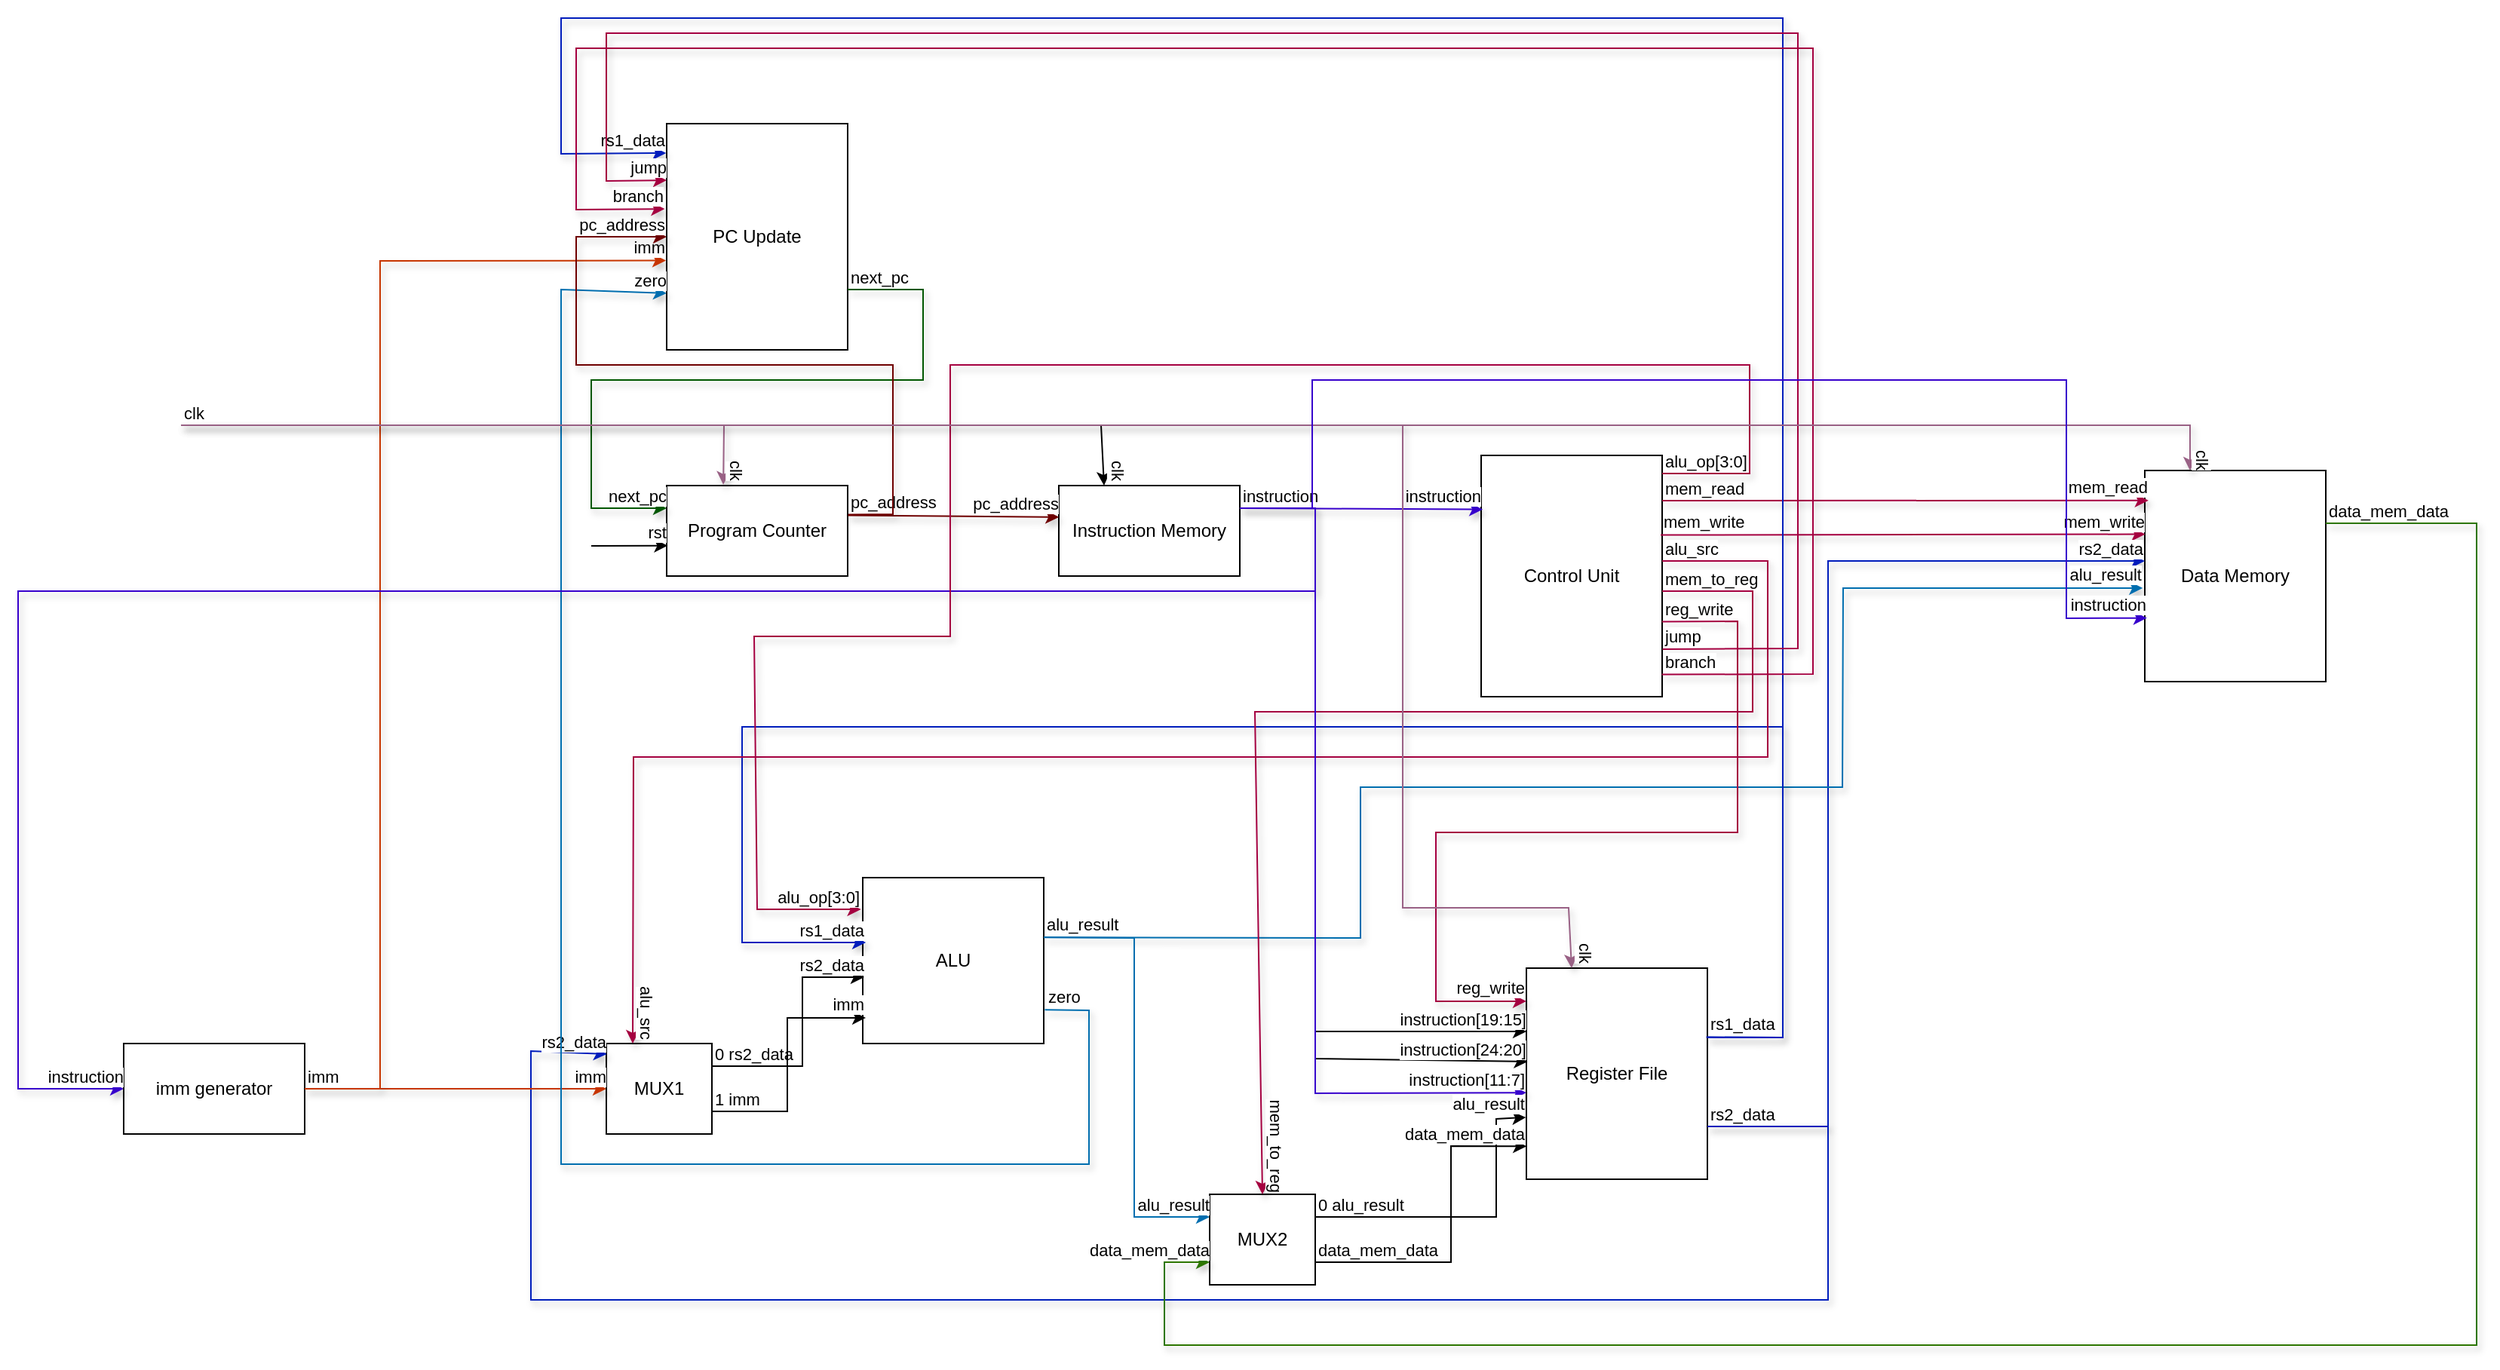 <mxfile>
    <diagram id="98knBsmOhlINy79SkmsB" name="第 1 页">
        <mxGraphModel dx="804" dy="577" grid="1" gridSize="10" guides="1" tooltips="1" connect="1" arrows="1" fold="1" page="1" pageScale="1" pageWidth="1654" pageHeight="1169" background="none" math="0" shadow="0">
            <root>
                <mxCell id="0"/>
                <mxCell id="1" parent="0"/>
                <mxCell id="2" value="Program Counter" style="rounded=0;whiteSpace=wrap;html=1;" parent="1" vertex="1">
                    <mxGeometry x="442" y="430" width="120" height="60" as="geometry"/>
                </mxCell>
                <mxCell id="3" value="Instruction Memory" style="rounded=0;whiteSpace=wrap;html=1;" parent="1" vertex="1">
                    <mxGeometry x="702" y="430" width="120" height="60" as="geometry"/>
                </mxCell>
                <mxCell id="4" value="Control Unit" style="rounded=0;whiteSpace=wrap;html=1;" parent="1" vertex="1">
                    <mxGeometry x="982" y="410" width="120" height="160" as="geometry"/>
                </mxCell>
                <mxCell id="5" value="PC Update" style="rounded=0;whiteSpace=wrap;html=1;" parent="1" vertex="1">
                    <mxGeometry x="442" y="190" width="120" height="150" as="geometry"/>
                </mxCell>
                <mxCell id="6" value="Data Memory" style="rounded=0;whiteSpace=wrap;html=1;" parent="1" vertex="1">
                    <mxGeometry x="1422" y="420" width="120" height="140" as="geometry"/>
                </mxCell>
                <mxCell id="7" value="Register File" style="rounded=0;whiteSpace=wrap;html=1;" parent="1" vertex="1">
                    <mxGeometry x="1012" y="750" width="120" height="140" as="geometry"/>
                </mxCell>
                <mxCell id="8" value="ALU" style="rounded=0;whiteSpace=wrap;html=1;" parent="1" vertex="1">
                    <mxGeometry x="572" y="690" width="120" height="110" as="geometry"/>
                </mxCell>
                <mxCell id="9" value="imm generator" style="rounded=0;whiteSpace=wrap;html=1;" parent="1" vertex="1">
                    <mxGeometry x="82" y="800" width="120" height="60" as="geometry"/>
                </mxCell>
                <mxCell id="10" value="MUX1" style="rounded=0;whiteSpace=wrap;html=1;" parent="1" vertex="1">
                    <mxGeometry x="402" y="800" width="70" height="60" as="geometry"/>
                </mxCell>
                <mxCell id="11" value="MUX2" style="rounded=0;whiteSpace=wrap;html=1;" parent="1" vertex="1">
                    <mxGeometry x="802" y="900" width="70" height="60" as="geometry"/>
                </mxCell>
                <mxCell id="13" value="" style="endArrow=classic;html=1;entryX=0;entryY=0.25;entryDx=0;entryDy=0;rounded=0;fillColor=#008a00;strokeColor=#005700;shadow=1;" parent="1" target="2" edge="1">
                    <mxGeometry relative="1" as="geometry">
                        <mxPoint x="562" y="300" as="sourcePoint"/>
                        <mxPoint x="722" y="300" as="targetPoint"/>
                        <Array as="points">
                            <mxPoint x="612" y="300"/>
                            <mxPoint x="612" y="360"/>
                            <mxPoint x="392" y="360"/>
                            <mxPoint x="392" y="445"/>
                        </Array>
                    </mxGeometry>
                </mxCell>
                <mxCell id="15" value="next_pc" style="edgeLabel;resizable=0;html=1;;align=left;verticalAlign=bottom;rounded=0;" parent="13" connectable="0" vertex="1">
                    <mxGeometry x="-1" relative="1" as="geometry"/>
                </mxCell>
                <mxCell id="16" value="next_pc" style="edgeLabel;resizable=0;html=1;;align=right;verticalAlign=bottom;rounded=0;" parent="13" connectable="0" vertex="1">
                    <mxGeometry x="1" relative="1" as="geometry"/>
                </mxCell>
                <mxCell id="20" value="" style="endArrow=classic;html=1;rounded=0;strokeColor=default;align=center;verticalAlign=middle;fontFamily=Helvetica;fontSize=11;fontColor=default;labelBackgroundColor=default;entryX=0.006;entryY=0.664;entryDx=0;entryDy=0;entryPerimeter=0;" parent="1" target="2" edge="1">
                    <mxGeometry relative="1" as="geometry">
                        <mxPoint x="392" y="470" as="sourcePoint"/>
                        <mxPoint x="432" y="470" as="targetPoint"/>
                    </mxGeometry>
                </mxCell>
                <mxCell id="23" value="rst" style="edgeLabel;resizable=0;html=1;;align=right;verticalAlign=bottom;fontFamily=Helvetica;fontSize=11;fontColor=default;labelBackgroundColor=default;rounded=0;" parent="20" connectable="0" vertex="1">
                    <mxGeometry x="1" relative="1" as="geometry"/>
                </mxCell>
                <mxCell id="25" value="" style="endArrow=classic;html=1;rounded=0;strokeColor=#6F0000;align=center;verticalAlign=middle;fontFamily=Helvetica;fontSize=11;fontColor=default;labelBackgroundColor=default;exitX=1.001;exitY=0.33;exitDx=0;exitDy=0;exitPerimeter=0;entryX=0.001;entryY=0.348;entryDx=0;entryDy=0;entryPerimeter=0;fillColor=#a20025;shadow=1;" parent="1" source="2" target="3" edge="1">
                    <mxGeometry relative="1" as="geometry">
                        <mxPoint x="562" y="450" as="sourcePoint"/>
                        <mxPoint x="642" y="450" as="targetPoint"/>
                    </mxGeometry>
                </mxCell>
                <mxCell id="27" value="pc_address" style="edgeLabel;resizable=0;html=1;;align=left;verticalAlign=bottom;rounded=0;fontFamily=Helvetica;fontSize=11;fontColor=default;labelBackgroundColor=default;" parent="25" connectable="0" vertex="1">
                    <mxGeometry x="-1" relative="1" as="geometry"/>
                </mxCell>
                <mxCell id="28" value="pc_address" style="edgeLabel;resizable=0;html=1;;align=right;verticalAlign=bottom;rounded=0;fontFamily=Helvetica;fontSize=11;fontColor=default;labelBackgroundColor=default;" parent="25" connectable="0" vertex="1">
                    <mxGeometry x="1" relative="1" as="geometry"/>
                </mxCell>
                <mxCell id="29" value="" style="endArrow=classic;html=1;rounded=0;strokeColor=#3700CC;align=center;verticalAlign=middle;fontFamily=Helvetica;fontSize=11;fontColor=default;labelBackgroundColor=default;entryX=0.009;entryY=0.224;entryDx=0;entryDy=0;entryPerimeter=0;exitX=1;exitY=0.25;exitDx=0;exitDy=0;fillColor=#6a00ff;shadow=1;" parent="1" source="3" target="4" edge="1">
                    <mxGeometry relative="1" as="geometry">
                        <mxPoint x="821" y="440" as="sourcePoint"/>
                        <mxPoint x="962" y="350" as="targetPoint"/>
                    </mxGeometry>
                </mxCell>
                <mxCell id="31" value="instruction" style="edgeLabel;resizable=0;html=1;;align=left;verticalAlign=bottom;rounded=0;fontFamily=Helvetica;fontSize=11;fontColor=default;labelBackgroundColor=default;" parent="29" connectable="0" vertex="1">
                    <mxGeometry x="-1" relative="1" as="geometry"/>
                </mxCell>
                <mxCell id="32" value="instruction" style="edgeLabel;resizable=0;html=1;;align=right;verticalAlign=bottom;rounded=0;fontFamily=Helvetica;fontSize=11;fontColor=default;labelBackgroundColor=default;" parent="29" connectable="0" vertex="1">
                    <mxGeometry x="1" relative="1" as="geometry"/>
                </mxCell>
                <mxCell id="33" value="" style="endArrow=classic;html=1;rounded=0;strokeColor=#A50040;align=center;verticalAlign=middle;fontFamily=Helvetica;fontSize=11;fontColor=default;labelBackgroundColor=default;entryX=0.02;entryY=0.142;entryDx=0;entryDy=0;entryPerimeter=0;fillColor=#d80073;shadow=1;" parent="1" target="6" edge="1">
                    <mxGeometry relative="1" as="geometry">
                        <mxPoint x="1102" y="440" as="sourcePoint"/>
                        <mxPoint x="1262" y="440" as="targetPoint"/>
                    </mxGeometry>
                </mxCell>
                <mxCell id="35" value="mem_read" style="edgeLabel;resizable=0;html=1;;align=left;verticalAlign=bottom;rounded=0;fontFamily=Helvetica;fontSize=11;fontColor=default;labelBackgroundColor=default;" parent="33" connectable="0" vertex="1">
                    <mxGeometry x="-1" relative="1" as="geometry"/>
                </mxCell>
                <mxCell id="36" value="mem_read" style="edgeLabel;resizable=0;html=1;;align=right;verticalAlign=bottom;rounded=0;fontFamily=Helvetica;fontSize=11;fontColor=default;labelBackgroundColor=default;" parent="33" connectable="0" vertex="1">
                    <mxGeometry x="1" relative="1" as="geometry"/>
                </mxCell>
                <mxCell id="37" value="" style="endArrow=classic;html=1;rounded=0;strokeColor=#A50040;align=center;verticalAlign=middle;fontFamily=Helvetica;fontSize=11;fontColor=default;labelBackgroundColor=default;entryX=0.002;entryY=0.302;entryDx=0;entryDy=0;exitX=0.992;exitY=0.33;exitDx=0;exitDy=0;exitPerimeter=0;entryPerimeter=0;shadow=1;fillColor=#d80073;" parent="1" source="4" target="6" edge="1">
                    <mxGeometry relative="1" as="geometry">
                        <mxPoint x="1102" y="470" as="sourcePoint"/>
                        <mxPoint x="1262" y="470" as="targetPoint"/>
                    </mxGeometry>
                </mxCell>
                <mxCell id="39" value="mem_write" style="edgeLabel;resizable=0;html=1;;align=left;verticalAlign=bottom;rounded=0;fontFamily=Helvetica;fontSize=11;fontColor=default;labelBackgroundColor=default;" parent="37" connectable="0" vertex="1">
                    <mxGeometry x="-1" relative="1" as="geometry"/>
                </mxCell>
                <mxCell id="40" value="mem_write" style="edgeLabel;resizable=0;html=1;;align=right;verticalAlign=bottom;rounded=0;fontFamily=Helvetica;fontSize=11;fontColor=default;labelBackgroundColor=default;" parent="37" connectable="0" vertex="1">
                    <mxGeometry x="1" relative="1" as="geometry"/>
                </mxCell>
                <mxCell id="42" value="" style="endArrow=classic;html=1;rounded=0;strokeColor=#001DBC;align=center;verticalAlign=middle;fontFamily=Helvetica;fontSize=11;fontColor=default;labelBackgroundColor=default;exitX=1;exitY=0.75;exitDx=0;exitDy=0;entryX=0;entryY=0.429;entryDx=0;entryDy=0;entryPerimeter=0;shadow=1;fillColor=#0050ef;" parent="1" source="7" target="6" edge="1">
                    <mxGeometry relative="1" as="geometry">
                        <mxPoint x="1152" y="580" as="sourcePoint"/>
                        <mxPoint x="1272" y="480" as="targetPoint"/>
                        <Array as="points">
                            <mxPoint x="1212" y="855"/>
                            <mxPoint x="1212" y="480"/>
                        </Array>
                    </mxGeometry>
                </mxCell>
                <mxCell id="44" value="rs2_data" style="edgeLabel;resizable=0;html=1;;align=left;verticalAlign=bottom;rounded=0;fontFamily=Helvetica;fontSize=11;fontColor=default;labelBackgroundColor=default;" parent="42" connectable="0" vertex="1">
                    <mxGeometry x="-1" relative="1" as="geometry"/>
                </mxCell>
                <mxCell id="45" value="rs2_data" style="edgeLabel;resizable=0;html=1;;align=right;verticalAlign=bottom;rounded=0;fontFamily=Helvetica;fontSize=11;fontColor=default;labelBackgroundColor=default;" parent="42" connectable="0" vertex="1">
                    <mxGeometry x="1" relative="1" as="geometry"/>
                </mxCell>
                <mxCell id="46" value="" style="endArrow=classic;html=1;rounded=0;strokeColor=#006EAF;align=center;verticalAlign=middle;fontFamily=Helvetica;fontSize=11;fontColor=default;labelBackgroundColor=default;exitX=1;exitY=0.36;exitDx=0;exitDy=0;entryX=-0.011;entryY=0.557;entryDx=0;entryDy=0;entryPerimeter=0;exitPerimeter=0;fillColor=#1ba1e2;shadow=1;" parent="1" source="8" target="6" edge="1">
                    <mxGeometry relative="1" as="geometry">
                        <mxPoint x="791.52" y="632.5" as="sourcePoint"/>
                        <mxPoint x="1272.0" y="507.5" as="targetPoint"/>
                        <Array as="points">
                            <mxPoint x="902" y="730"/>
                            <mxPoint x="902" y="630"/>
                            <mxPoint x="1221.52" y="630"/>
                            <mxPoint x="1222" y="498"/>
                        </Array>
                    </mxGeometry>
                </mxCell>
                <mxCell id="48" value="alu_result" style="edgeLabel;resizable=0;html=1;;align=left;verticalAlign=bottom;rounded=0;fontFamily=Helvetica;fontSize=11;fontColor=default;labelBackgroundColor=default;" parent="46" connectable="0" vertex="1">
                    <mxGeometry x="-1" relative="1" as="geometry"/>
                </mxCell>
                <mxCell id="49" value="alu_result" style="edgeLabel;resizable=0;html=1;;align=right;verticalAlign=bottom;rounded=0;fontFamily=Helvetica;fontSize=11;fontColor=default;labelBackgroundColor=default;" parent="46" connectable="0" vertex="1">
                    <mxGeometry x="1" relative="1" as="geometry"/>
                </mxCell>
                <mxCell id="50" value="" style="endArrow=classic;html=1;rounded=0;strokeColor=#001DBC;align=center;verticalAlign=middle;fontFamily=Helvetica;fontSize=11;fontColor=default;labelBackgroundColor=default;exitX=1;exitY=0.328;exitDx=0;exitDy=0;entryX=0.017;entryY=0.391;entryDx=0;entryDy=0;exitPerimeter=0;entryPerimeter=0;fillColor=#0050ef;shadow=1;" parent="1" source="7" target="8" edge="1">
                    <mxGeometry relative="1" as="geometry">
                        <mxPoint x="1122" y="695" as="sourcePoint"/>
                        <mxPoint x="672" y="642.5" as="targetPoint"/>
                        <Array as="points">
                            <mxPoint x="1182" y="796"/>
                            <mxPoint x="1182" y="695"/>
                            <mxPoint x="1182" y="590"/>
                            <mxPoint x="492" y="590"/>
                            <mxPoint x="492" y="733"/>
                        </Array>
                    </mxGeometry>
                </mxCell>
                <mxCell id="52" value="rs1_data" style="edgeLabel;resizable=0;html=1;;align=left;verticalAlign=bottom;rounded=0;fontFamily=Helvetica;fontSize=11;fontColor=default;labelBackgroundColor=default;" parent="50" connectable="0" vertex="1">
                    <mxGeometry x="-1" relative="1" as="geometry"/>
                </mxCell>
                <mxCell id="53" value="rs1_data" style="edgeLabel;resizable=0;html=1;;align=right;verticalAlign=bottom;rounded=0;fontFamily=Helvetica;fontSize=11;fontColor=default;labelBackgroundColor=default;" parent="50" connectable="0" vertex="1">
                    <mxGeometry x="1" relative="1" as="geometry"/>
                </mxCell>
                <mxCell id="55" value="" style="endArrow=classic;html=1;rounded=0;strokeColor=#001DBC;align=center;verticalAlign=middle;fontFamily=Helvetica;fontSize=11;fontColor=default;labelBackgroundColor=default;entryX=0.006;entryY=0.117;entryDx=0;entryDy=0;exitX=1;exitY=0.75;exitDx=0;exitDy=0;entryPerimeter=0;shadow=1;fillColor=#0050ef;" parent="1" source="7" target="10" edge="1">
                    <mxGeometry relative="1" as="geometry">
                        <mxPoint x="412" y="805" as="sourcePoint"/>
                        <mxPoint x="842" y="860" as="targetPoint"/>
                        <Array as="points">
                            <mxPoint x="1212" y="855"/>
                            <mxPoint x="1212" y="970"/>
                            <mxPoint x="352" y="970"/>
                            <mxPoint x="352" y="805"/>
                        </Array>
                    </mxGeometry>
                </mxCell>
                <mxCell id="58" value="rs2_data" style="edgeLabel;resizable=0;html=1;;align=right;verticalAlign=bottom;rounded=0;fontFamily=Helvetica;fontSize=11;fontColor=default;labelBackgroundColor=default;" parent="55" connectable="0" vertex="1">
                    <mxGeometry x="1" relative="1" as="geometry"/>
                </mxCell>
                <mxCell id="63" value="" style="endArrow=classic;html=1;rounded=0;strokeColor=#A50040;align=center;verticalAlign=middle;fontFamily=Helvetica;fontSize=11;fontColor=default;labelBackgroundColor=default;entryX=0.25;entryY=0;entryDx=0;entryDy=0;shadow=1;fillColor=#d80073;" parent="1" target="10" edge="1">
                    <mxGeometry relative="1" as="geometry">
                        <mxPoint x="1102" y="480" as="sourcePoint"/>
                        <mxPoint x="1042" y="790" as="targetPoint"/>
                        <Array as="points">
                            <mxPoint x="1172" y="480"/>
                            <mxPoint x="1172" y="610"/>
                            <mxPoint x="520" y="610"/>
                            <mxPoint x="420" y="610"/>
                        </Array>
                    </mxGeometry>
                </mxCell>
                <mxCell id="65" value="alu_src" style="edgeLabel;resizable=0;html=1;;align=left;verticalAlign=bottom;rounded=0;fontFamily=Helvetica;fontSize=11;fontColor=default;labelBackgroundColor=default;" parent="63" connectable="0" vertex="1">
                    <mxGeometry x="-1" relative="1" as="geometry"/>
                </mxCell>
                <mxCell id="66" value="alu_src" style="edgeLabel;resizable=0;html=1;;align=right;verticalAlign=bottom;rounded=0;fontFamily=Helvetica;fontSize=11;fontColor=default;labelBackgroundColor=default;rotation=90;" parent="63" connectable="0" vertex="1">
                    <mxGeometry x="1" relative="1" as="geometry">
                        <mxPoint y="-2" as="offset"/>
                    </mxGeometry>
                </mxCell>
                <mxCell id="67" value="" style="endArrow=classic;html=1;rounded=0;strokeColor=#C73500;align=center;verticalAlign=middle;fontFamily=Helvetica;fontSize=11;fontColor=default;labelBackgroundColor=default;exitX=1;exitY=0.5;exitDx=0;exitDy=0;entryX=0;entryY=0.5;entryDx=0;entryDy=0;fillColor=#fa6800;shadow=1;" parent="1" source="9" target="10" edge="1">
                    <mxGeometry relative="1" as="geometry">
                        <mxPoint x="332" y="910" as="sourcePoint"/>
                        <mxPoint x="502" y="830" as="targetPoint"/>
                    </mxGeometry>
                </mxCell>
                <mxCell id="69" value="imm" style="edgeLabel;resizable=0;html=1;;align=left;verticalAlign=bottom;rounded=0;fontFamily=Helvetica;fontSize=11;fontColor=default;labelBackgroundColor=default;" parent="67" connectable="0" vertex="1">
                    <mxGeometry x="-1" relative="1" as="geometry"/>
                </mxCell>
                <mxCell id="70" value="imm" style="edgeLabel;resizable=0;html=1;;align=right;verticalAlign=bottom;rounded=0;fontFamily=Helvetica;fontSize=11;fontColor=default;labelBackgroundColor=default;" parent="67" connectable="0" vertex="1">
                    <mxGeometry x="1" relative="1" as="geometry"/>
                </mxCell>
                <mxCell id="71" value="" style="endArrow=classic;html=1;rounded=0;strokeColor=default;align=center;verticalAlign=middle;fontFamily=Helvetica;fontSize=11;fontColor=default;labelBackgroundColor=default;entryX=0.008;entryY=0.6;entryDx=0;entryDy=0;exitX=1;exitY=0.25;exitDx=0;exitDy=0;entryPerimeter=0;" parent="1" source="10" target="8" edge="1">
                    <mxGeometry relative="1" as="geometry">
                        <mxPoint x="512" y="770" as="sourcePoint"/>
                        <mxPoint x="672" y="770" as="targetPoint"/>
                        <Array as="points">
                            <mxPoint x="532" y="815"/>
                            <mxPoint x="532" y="756"/>
                        </Array>
                    </mxGeometry>
                </mxCell>
                <mxCell id="73" value="0 rs2_data" style="edgeLabel;resizable=0;html=1;;align=left;verticalAlign=bottom;rounded=0;fontFamily=Helvetica;fontSize=11;fontColor=default;labelBackgroundColor=default;" parent="71" connectable="0" vertex="1">
                    <mxGeometry x="-1" relative="1" as="geometry">
                        <mxPoint as="offset"/>
                    </mxGeometry>
                </mxCell>
                <mxCell id="74" value="rs2_data" style="edgeLabel;resizable=0;html=1;;align=right;verticalAlign=bottom;rounded=0;fontFamily=Helvetica;fontSize=11;fontColor=default;labelBackgroundColor=default;" parent="71" connectable="0" vertex="1">
                    <mxGeometry x="1" relative="1" as="geometry"/>
                </mxCell>
                <mxCell id="75" value="" style="endArrow=classic;html=1;rounded=0;strokeColor=default;align=center;verticalAlign=middle;fontFamily=Helvetica;fontSize=11;fontColor=default;labelBackgroundColor=default;exitX=1;exitY=0.75;exitDx=0;exitDy=0;entryX=0.017;entryY=0.845;entryDx=0;entryDy=0;entryPerimeter=0;" parent="1" source="10" target="8" edge="1">
                    <mxGeometry relative="1" as="geometry">
                        <mxPoint x="512" y="770" as="sourcePoint"/>
                        <mxPoint x="672" y="770" as="targetPoint"/>
                        <Array as="points">
                            <mxPoint x="522" y="845"/>
                            <mxPoint x="522" y="783"/>
                        </Array>
                    </mxGeometry>
                </mxCell>
                <mxCell id="77" value="1 imm" style="edgeLabel;resizable=0;html=1;;align=left;verticalAlign=bottom;rounded=0;fontFamily=Helvetica;fontSize=11;fontColor=default;labelBackgroundColor=default;" parent="75" connectable="0" vertex="1">
                    <mxGeometry x="-1" relative="1" as="geometry"/>
                </mxCell>
                <mxCell id="78" value="imm" style="edgeLabel;resizable=0;html=1;;align=right;verticalAlign=bottom;rounded=0;fontFamily=Helvetica;fontSize=11;fontColor=default;labelBackgroundColor=default;" parent="75" connectable="0" vertex="1">
                    <mxGeometry x="1" relative="1" as="geometry"/>
                </mxCell>
                <mxCell id="79" value="" style="endArrow=classic;html=1;rounded=0;strokeColor=#006EAF;align=center;verticalAlign=middle;fontFamily=Helvetica;fontSize=11;fontColor=default;labelBackgroundColor=default;exitX=1.006;exitY=0.797;exitDx=0;exitDy=0;entryX=0;entryY=0.75;entryDx=0;entryDy=0;exitPerimeter=0;fillColor=#1ba1e2;shadow=1;" parent="1" source="8" target="5" edge="1">
                    <mxGeometry relative="1" as="geometry">
                        <mxPoint x="512" y="770" as="sourcePoint"/>
                        <mxPoint x="672" y="770" as="targetPoint"/>
                        <Array as="points">
                            <mxPoint x="722" y="778"/>
                            <mxPoint x="722" y="880"/>
                            <mxPoint x="372" y="880"/>
                            <mxPoint x="372" y="600"/>
                            <mxPoint x="372" y="300"/>
                        </Array>
                    </mxGeometry>
                </mxCell>
                <mxCell id="81" value="zero" style="edgeLabel;resizable=0;html=1;;align=left;verticalAlign=bottom;rounded=0;fontFamily=Helvetica;fontSize=11;fontColor=default;labelBackgroundColor=default;" parent="79" connectable="0" vertex="1">
                    <mxGeometry x="-1" relative="1" as="geometry"/>
                </mxCell>
                <mxCell id="82" value="zero" style="edgeLabel;resizable=0;html=1;;align=right;verticalAlign=bottom;rounded=0;fontFamily=Helvetica;fontSize=11;fontColor=default;labelBackgroundColor=default;" parent="79" connectable="0" vertex="1">
                    <mxGeometry x="1" relative="1" as="geometry"/>
                </mxCell>
                <mxCell id="84" value="" style="endArrow=classic;html=1;rounded=0;strokeColor=#C73500;align=center;verticalAlign=middle;fontFamily=Helvetica;fontSize=11;fontColor=default;labelBackgroundColor=default;exitX=1;exitY=0.5;exitDx=0;exitDy=0;entryX=-0.004;entryY=0.605;entryDx=0;entryDy=0;entryPerimeter=0;fillColor=#fa6800;shadow=1;" parent="1" source="9" target="5" edge="1">
                    <mxGeometry relative="1" as="geometry">
                        <mxPoint x="342" y="950" as="sourcePoint"/>
                        <mxPoint x="502" y="950" as="targetPoint"/>
                        <Array as="points">
                            <mxPoint x="252" y="830"/>
                            <mxPoint x="252" y="620"/>
                            <mxPoint x="252" y="281"/>
                        </Array>
                    </mxGeometry>
                </mxCell>
                <mxCell id="87" value="imm" style="edgeLabel;resizable=0;html=1;;align=right;verticalAlign=bottom;rounded=0;fontFamily=Helvetica;fontSize=11;fontColor=default;labelBackgroundColor=default;" parent="84" connectable="0" vertex="1">
                    <mxGeometry x="1" relative="1" as="geometry"/>
                </mxCell>
                <mxCell id="88" value="" style="endArrow=classic;html=1;rounded=0;strokeColor=#6F0000;align=center;verticalAlign=middle;fontFamily=Helvetica;fontSize=11;fontColor=default;labelBackgroundColor=default;exitX=1.004;exitY=0.321;exitDx=0;exitDy=0;exitPerimeter=0;entryX=0;entryY=0.5;entryDx=0;entryDy=0;fillColor=#a20025;shadow=1;" parent="1" source="2" target="5" edge="1">
                    <mxGeometry relative="1" as="geometry">
                        <mxPoint x="592" y="650" as="sourcePoint"/>
                        <mxPoint x="752" y="650" as="targetPoint"/>
                        <Array as="points">
                            <mxPoint x="592" y="449"/>
                            <mxPoint x="592" y="350"/>
                            <mxPoint x="382" y="350"/>
                            <mxPoint x="382" y="265"/>
                        </Array>
                    </mxGeometry>
                </mxCell>
                <mxCell id="91" value="pc_address" style="edgeLabel;resizable=0;html=1;;align=right;verticalAlign=bottom;rounded=0;fontFamily=Helvetica;fontSize=11;fontColor=default;labelBackgroundColor=default;" parent="88" connectable="0" vertex="1">
                    <mxGeometry x="1" relative="1" as="geometry"/>
                </mxCell>
                <mxCell id="92" value="" style="endArrow=classic;html=1;rounded=0;strokeColor=#3700CC;align=center;verticalAlign=middle;fontFamily=Helvetica;fontSize=11;fontColor=default;labelBackgroundColor=default;exitX=1;exitY=0.25;exitDx=0;exitDy=0;entryX=0;entryY=0.5;entryDx=0;entryDy=0;fillColor=#6a00ff;shadow=1;" parent="1" source="3" target="9" edge="1">
                    <mxGeometry relative="1" as="geometry">
                        <mxPoint x="702" y="500" as="sourcePoint"/>
                        <mxPoint x="862" y="500" as="targetPoint"/>
                        <Array as="points">
                            <mxPoint x="872" y="445"/>
                            <mxPoint x="872" y="500"/>
                            <mxPoint x="162" y="500"/>
                            <mxPoint x="12" y="500"/>
                            <mxPoint x="12" y="830"/>
                        </Array>
                    </mxGeometry>
                </mxCell>
                <mxCell id="95" value="instruction" style="edgeLabel;resizable=0;;align=right;verticalAlign=bottom;rounded=0;fontFamily=Helvetica;fontSize=11;fontColor=default;labelBackgroundColor=default;html=1;" parent="92" connectable="0" vertex="1">
                    <mxGeometry x="1" relative="1" as="geometry"/>
                </mxCell>
                <mxCell id="96" value="" style="endArrow=classic;html=1;rounded=0;strokeColor=#001DBC;align=center;verticalAlign=middle;fontFamily=Helvetica;fontSize=11;fontColor=default;labelBackgroundColor=default;exitX=0.994;exitY=0.327;exitDx=0;exitDy=0;exitPerimeter=0;entryX=-0.003;entryY=0.13;entryDx=0;entryDy=0;entryPerimeter=0;fillColor=#0050ef;shadow=1;" parent="1" source="7" target="5" edge="1">
                    <mxGeometry relative="1" as="geometry">
                        <mxPoint x="1292" y="800" as="sourcePoint"/>
                        <mxPoint x="1452" y="800" as="targetPoint"/>
                        <Array as="points">
                            <mxPoint x="1182" y="796"/>
                            <mxPoint x="1182" y="120"/>
                            <mxPoint x="372" y="120"/>
                            <mxPoint x="372" y="210"/>
                        </Array>
                    </mxGeometry>
                </mxCell>
                <mxCell id="99" value="rs1_data" style="edgeLabel;resizable=0;html=1;;align=right;verticalAlign=bottom;rounded=0;fontFamily=Helvetica;fontSize=11;fontColor=default;labelBackgroundColor=default;" parent="96" connectable="0" vertex="1">
                    <mxGeometry x="1" relative="1" as="geometry"/>
                </mxCell>
                <mxCell id="100" value="" style="endArrow=classic;html=1;rounded=0;strokeColor=#A50040;align=center;verticalAlign=middle;fontFamily=Helvetica;fontSize=11;fontColor=default;labelBackgroundColor=default;entryX=0.5;entryY=0;entryDx=0;entryDy=0;shadow=1;fillColor=#d80073;" parent="1" target="11" edge="1">
                    <mxGeometry relative="1" as="geometry">
                        <mxPoint x="1102" y="500" as="sourcePoint"/>
                        <mxPoint x="942" y="560" as="targetPoint"/>
                        <Array as="points">
                            <mxPoint x="1162" y="500"/>
                            <mxPoint x="1162" y="580"/>
                            <mxPoint x="962" y="580"/>
                            <mxPoint x="832" y="580"/>
                        </Array>
                    </mxGeometry>
                </mxCell>
                <mxCell id="102" value="mem_to_reg" style="edgeLabel;resizable=0;html=1;;align=left;verticalAlign=bottom;rounded=0;fontFamily=Helvetica;fontSize=11;fontColor=default;labelBackgroundColor=default;" parent="100" connectable="0" vertex="1">
                    <mxGeometry x="-1" relative="1" as="geometry"/>
                </mxCell>
                <mxCell id="103" value="mem_to_reg" style="edgeLabel;resizable=0;html=1;;align=right;verticalAlign=bottom;rounded=0;fontFamily=Helvetica;fontSize=11;fontColor=default;labelBackgroundColor=default;rotation=90;" parent="100" connectable="0" vertex="1">
                    <mxGeometry x="1" relative="1" as="geometry"/>
                </mxCell>
                <mxCell id="104" value="" style="endArrow=classic;html=1;rounded=0;strokeColor=default;align=center;verticalAlign=middle;fontFamily=Helvetica;fontSize=11;fontColor=default;labelBackgroundColor=default;exitX=1;exitY=0.25;exitDx=0;exitDy=0;entryX=0;entryY=0.3;entryDx=0;entryDy=0;entryPerimeter=0;" parent="1" source="3" target="7" edge="1">
                    <mxGeometry relative="1" as="geometry">
                        <mxPoint x="882" y="570" as="sourcePoint"/>
                        <mxPoint x="1042" y="570" as="targetPoint"/>
                        <Array as="points">
                            <mxPoint x="872" y="445"/>
                            <mxPoint x="872" y="792"/>
                        </Array>
                    </mxGeometry>
                </mxCell>
                <mxCell id="107" value="instruction[19:15]" style="edgeLabel;resizable=0;html=1;;align=right;verticalAlign=bottom;rounded=0;fontFamily=Helvetica;fontSize=11;fontColor=default;labelBackgroundColor=default;" parent="104" connectable="0" vertex="1">
                    <mxGeometry x="1" relative="1" as="geometry"/>
                </mxCell>
                <mxCell id="108" value="" style="endArrow=classic;html=1;rounded=0;strokeColor=#A50040;align=center;verticalAlign=middle;fontFamily=Helvetica;fontSize=11;fontColor=default;labelBackgroundColor=default;exitX=0.999;exitY=0.689;exitDx=0;exitDy=0;exitPerimeter=0;entryX=0;entryY=0.157;entryDx=0;entryDy=0;entryPerimeter=0;shadow=1;fillColor=#d80073;" parent="1" source="4" target="7" edge="1">
                    <mxGeometry relative="1" as="geometry">
                        <mxPoint x="902" y="700" as="sourcePoint"/>
                        <mxPoint x="1062" y="700" as="targetPoint"/>
                        <Array as="points">
                            <mxPoint x="1152" y="520"/>
                            <mxPoint x="1152" y="660"/>
                            <mxPoint x="952" y="660"/>
                            <mxPoint x="952" y="772"/>
                        </Array>
                    </mxGeometry>
                </mxCell>
                <mxCell id="110" value="reg_write" style="edgeLabel;resizable=0;html=1;;align=left;verticalAlign=bottom;rounded=0;fontFamily=Helvetica;fontSize=11;fontColor=default;labelBackgroundColor=default;" parent="108" connectable="0" vertex="1">
                    <mxGeometry x="-1" relative="1" as="geometry"/>
                </mxCell>
                <mxCell id="111" value="reg_write" style="edgeLabel;resizable=0;html=1;;align=right;verticalAlign=bottom;rounded=0;fontFamily=Helvetica;fontSize=11;fontColor=default;labelBackgroundColor=default;" parent="108" connectable="0" vertex="1">
                    <mxGeometry x="1" relative="1" as="geometry"/>
                </mxCell>
                <mxCell id="112" value="" style="endArrow=classic;html=1;rounded=0;strokeColor=default;align=center;verticalAlign=middle;fontFamily=Helvetica;fontSize=11;fontColor=default;labelBackgroundColor=default;exitX=1;exitY=0.25;exitDx=0;exitDy=0;entryX=0.006;entryY=0.443;entryDx=0;entryDy=0;entryPerimeter=0;" parent="1" source="3" target="7" edge="1">
                    <mxGeometry relative="1" as="geometry">
                        <mxPoint x="862" y="540" as="sourcePoint"/>
                        <mxPoint x="1022" y="540" as="targetPoint"/>
                        <Array as="points">
                            <mxPoint x="872" y="445"/>
                            <mxPoint x="872" y="810"/>
                        </Array>
                    </mxGeometry>
                </mxCell>
                <mxCell id="115" value="instruction[24:20]" style="edgeLabel;resizable=0;html=1;;align=right;verticalAlign=bottom;rounded=0;fontFamily=Helvetica;fontSize=11;fontColor=default;labelBackgroundColor=default;" parent="112" connectable="0" vertex="1">
                    <mxGeometry x="1" relative="1" as="geometry"/>
                </mxCell>
                <mxCell id="116" value="" style="endArrow=classic;html=1;rounded=0;strokeColor=#3700CC;align=center;verticalAlign=middle;fontFamily=Helvetica;fontSize=11;fontColor=default;labelBackgroundColor=default;exitX=1;exitY=0.25;exitDx=0;exitDy=0;entryX=0;entryY=0.59;entryDx=0;entryDy=0;entryPerimeter=0;fillColor=#6a00ff;shadow=1;" parent="1" source="3" target="7" edge="1">
                    <mxGeometry relative="1" as="geometry">
                        <mxPoint x="902" y="700" as="sourcePoint"/>
                        <mxPoint x="1062" y="700" as="targetPoint"/>
                        <Array as="points">
                            <mxPoint x="872" y="445"/>
                            <mxPoint x="872" y="833"/>
                        </Array>
                    </mxGeometry>
                </mxCell>
                <mxCell id="119" value="instruction[11:7]" style="edgeLabel;resizable=0;html=1;;align=right;verticalAlign=bottom;rounded=0;fontFamily=Helvetica;fontSize=11;fontColor=default;labelBackgroundColor=default;" parent="116" connectable="0" vertex="1">
                    <mxGeometry x="1" relative="1" as="geometry"/>
                </mxCell>
                <mxCell id="120" value="" style="endArrow=classic;html=1;rounded=0;strokeColor=#006EAF;align=center;verticalAlign=middle;fontFamily=Helvetica;fontSize=11;fontColor=default;labelBackgroundColor=default;exitX=1.002;exitY=0.359;exitDx=0;exitDy=0;exitPerimeter=0;entryX=0;entryY=0.25;entryDx=0;entryDy=0;labelBorderColor=#3333FF;fillColor=#1ba1e2;" parent="1" source="8" target="11" edge="1">
                    <mxGeometry relative="1" as="geometry">
                        <mxPoint x="722" y="830" as="sourcePoint"/>
                        <mxPoint x="882" y="830" as="targetPoint"/>
                        <Array as="points">
                            <mxPoint x="752" y="730"/>
                            <mxPoint x="752" y="810"/>
                            <mxPoint x="752" y="915"/>
                        </Array>
                    </mxGeometry>
                </mxCell>
                <mxCell id="123" value="alu_result" style="edgeLabel;resizable=0;html=1;;align=right;verticalAlign=bottom;rounded=0;fontFamily=Helvetica;fontSize=11;fontColor=default;labelBackgroundColor=default;" parent="120" connectable="0" vertex="1">
                    <mxGeometry x="1" relative="1" as="geometry"/>
                </mxCell>
                <mxCell id="124" value="" style="endArrow=classic;html=1;rounded=0;strokeColor=#2D7600;align=center;verticalAlign=middle;fontFamily=Helvetica;fontSize=11;fontColor=default;labelBackgroundColor=default;exitX=1;exitY=0.25;exitDx=0;exitDy=0;entryX=0;entryY=0.75;entryDx=0;entryDy=0;fillColor=#60a917;shadow=1;" parent="1" source="6" target="11" edge="1">
                    <mxGeometry relative="1" as="geometry">
                        <mxPoint x="1082" y="710" as="sourcePoint"/>
                        <mxPoint x="1242" y="710" as="targetPoint"/>
                        <Array as="points">
                            <mxPoint x="1642" y="455"/>
                            <mxPoint x="1642" y="1000"/>
                            <mxPoint x="772" y="1000"/>
                            <mxPoint x="772" y="945"/>
                        </Array>
                    </mxGeometry>
                </mxCell>
                <mxCell id="126" value="data_mem_data" style="edgeLabel;resizable=0;html=1;;align=left;verticalAlign=bottom;rounded=0;fontFamily=Helvetica;fontSize=11;fontColor=default;labelBackgroundColor=default;" parent="124" connectable="0" vertex="1">
                    <mxGeometry x="-1" relative="1" as="geometry"/>
                </mxCell>
                <mxCell id="127" value="data_mem_data" style="edgeLabel;resizable=0;html=1;;align=right;verticalAlign=bottom;rounded=0;fontFamily=Helvetica;fontSize=11;fontColor=default;labelBackgroundColor=default;" parent="124" connectable="0" vertex="1">
                    <mxGeometry x="1" relative="1" as="geometry"/>
                </mxCell>
                <mxCell id="128" value="" style="endArrow=classic;html=1;rounded=0;strokeColor=#A50040;align=center;verticalAlign=middle;fontFamily=Helvetica;fontSize=11;fontColor=default;labelBackgroundColor=default;exitX=1;exitY=0.075;exitDx=0;exitDy=0;exitPerimeter=0;entryX=-0.01;entryY=0.191;entryDx=0;entryDy=0;entryPerimeter=0;fillColor=#d80073;shadow=1;" parent="1" source="4" target="8" edge="1">
                    <mxGeometry relative="1" as="geometry">
                        <mxPoint x="1002" y="480" as="sourcePoint"/>
                        <mxPoint x="1162" y="480" as="targetPoint"/>
                        <Array as="points">
                            <mxPoint x="1160" y="422"/>
                            <mxPoint x="1160" y="350"/>
                            <mxPoint x="630" y="350"/>
                            <mxPoint x="630" y="530"/>
                            <mxPoint x="500" y="530"/>
                            <mxPoint x="502" y="711"/>
                        </Array>
                    </mxGeometry>
                </mxCell>
                <mxCell id="130" value="alu_op[3:0]" style="edgeLabel;resizable=0;html=1;;align=left;verticalAlign=bottom;rounded=0;fontFamily=Helvetica;fontSize=11;fontColor=default;labelBackgroundColor=default;" parent="128" connectable="0" vertex="1">
                    <mxGeometry x="-1" relative="1" as="geometry"/>
                </mxCell>
                <mxCell id="131" value="alu_op[3:0]" style="edgeLabel;resizable=0;html=1;;align=right;verticalAlign=bottom;rounded=0;fontFamily=Helvetica;fontSize=11;fontColor=default;labelBackgroundColor=default;" parent="128" connectable="0" vertex="1">
                    <mxGeometry x="1" relative="1" as="geometry"/>
                </mxCell>
                <mxCell id="132" value="" style="endArrow=classic;html=1;rounded=0;strokeColor=#A50040;align=center;verticalAlign=middle;fontFamily=Helvetica;fontSize=11;fontColor=default;labelBackgroundColor=default;exitX=1.002;exitY=0.803;exitDx=0;exitDy=0;exitPerimeter=0;entryX=0;entryY=0.25;entryDx=0;entryDy=0;fillColor=#d80073;shadow=1;" parent="1" source="4" target="5" edge="1">
                    <mxGeometry relative="1" as="geometry">
                        <mxPoint x="822" y="610" as="sourcePoint"/>
                        <mxPoint x="982" y="610" as="targetPoint"/>
                        <Array as="points">
                            <mxPoint x="1192" y="538"/>
                            <mxPoint x="1192" y="130"/>
                            <mxPoint x="402" y="130"/>
                            <mxPoint x="402" y="228"/>
                        </Array>
                    </mxGeometry>
                </mxCell>
                <mxCell id="134" value="jump" style="edgeLabel;resizable=0;html=1;;align=left;verticalAlign=bottom;rounded=0;fontFamily=Helvetica;fontSize=11;fontColor=default;labelBackgroundColor=default;" parent="132" connectable="0" vertex="1">
                    <mxGeometry x="-1" relative="1" as="geometry"/>
                </mxCell>
                <mxCell id="135" value="jump" style="edgeLabel;resizable=0;html=1;;align=right;verticalAlign=bottom;rounded=0;fontFamily=Helvetica;fontSize=11;fontColor=default;labelBackgroundColor=default;" parent="132" connectable="0" vertex="1">
                    <mxGeometry x="1" relative="1" as="geometry"/>
                </mxCell>
                <mxCell id="136" value="" style="endArrow=classic;html=1;rounded=0;strokeColor=#A50040;align=center;verticalAlign=middle;fontFamily=Helvetica;fontSize=11;fontColor=default;labelBackgroundColor=default;exitX=0.998;exitY=0.908;exitDx=0;exitDy=0;exitPerimeter=0;entryX=-0.011;entryY=0.377;entryDx=0;entryDy=0;entryPerimeter=0;shadow=1;fillColor=#d80073;" parent="1" source="4" target="5" edge="1">
                    <mxGeometry relative="1" as="geometry">
                        <mxPoint x="732" y="520" as="sourcePoint"/>
                        <mxPoint x="892" y="520" as="targetPoint"/>
                        <Array as="points">
                            <mxPoint x="1202" y="555"/>
                            <mxPoint x="1202" y="140"/>
                            <mxPoint x="382" y="140"/>
                            <mxPoint x="382" y="247"/>
                        </Array>
                    </mxGeometry>
                </mxCell>
                <mxCell id="138" value="branch" style="edgeLabel;resizable=0;html=1;;align=left;verticalAlign=bottom;rounded=0;fontFamily=Helvetica;fontSize=11;fontColor=default;labelBackgroundColor=default;" parent="136" connectable="0" vertex="1">
                    <mxGeometry x="-1" relative="1" as="geometry"/>
                </mxCell>
                <mxCell id="139" value="branch" style="edgeLabel;resizable=0;html=1;;align=right;verticalAlign=bottom;rounded=0;fontFamily=Helvetica;fontSize=11;fontColor=default;labelBackgroundColor=default;" parent="136" connectable="0" vertex="1">
                    <mxGeometry x="1" relative="1" as="geometry"/>
                </mxCell>
                <mxCell id="140" value="" style="endArrow=classic;html=1;strokeColor=default;align=center;verticalAlign=middle;fontFamily=Helvetica;fontSize=11;fontColor=default;labelBackgroundColor=default;exitX=1;exitY=0.25;exitDx=0;exitDy=0;entryX=-0.003;entryY=0.707;entryDx=0;entryDy=0;entryPerimeter=0;rounded=0;" parent="1" source="11" target="7" edge="1">
                    <mxGeometry relative="1" as="geometry">
                        <mxPoint x="842" y="830" as="sourcePoint"/>
                        <mxPoint x="1002" y="830" as="targetPoint"/>
                        <Array as="points">
                            <mxPoint x="992" y="915"/>
                            <mxPoint x="992" y="850"/>
                        </Array>
                    </mxGeometry>
                </mxCell>
                <mxCell id="142" value="0 alu_result" style="edgeLabel;resizable=0;html=1;;align=left;verticalAlign=bottom;fontFamily=Helvetica;fontSize=11;fontColor=default;labelBackgroundColor=default;rounded=0;" parent="140" connectable="0" vertex="1">
                    <mxGeometry x="-1" relative="1" as="geometry"/>
                </mxCell>
                <mxCell id="143" value="alu_result" style="edgeLabel;resizable=0;html=1;;align=right;verticalAlign=bottom;fontFamily=Helvetica;fontSize=11;fontColor=default;labelBackgroundColor=default;rounded=0;" parent="140" connectable="0" vertex="1">
                    <mxGeometry x="1" relative="1" as="geometry"/>
                </mxCell>
                <mxCell id="144" value="" style="endArrow=classic;html=1;strokeColor=default;align=center;verticalAlign=middle;fontFamily=Helvetica;fontSize=11;fontColor=default;labelBackgroundColor=default;exitX=1;exitY=0.75;exitDx=0;exitDy=0;entryX=0.001;entryY=0.844;entryDx=0;entryDy=0;entryPerimeter=0;rounded=0;" parent="1" source="11" target="7" edge="1">
                    <mxGeometry relative="1" as="geometry">
                        <mxPoint x="862" y="800" as="sourcePoint"/>
                        <mxPoint x="1022" y="800" as="targetPoint"/>
                        <Array as="points">
                            <mxPoint x="962" y="945"/>
                            <mxPoint x="962" y="868"/>
                        </Array>
                    </mxGeometry>
                </mxCell>
                <mxCell id="146" value="data_mem_data" style="edgeLabel;resizable=0;html=1;;align=left;verticalAlign=bottom;fontFamily=Helvetica;fontSize=11;fontColor=default;labelBackgroundColor=default;rounded=0;" parent="144" connectable="0" vertex="1">
                    <mxGeometry x="-1" relative="1" as="geometry"/>
                </mxCell>
                <mxCell id="147" value="data_mem_data" style="edgeLabel;resizable=0;html=1;;align=right;verticalAlign=bottom;fontFamily=Helvetica;fontSize=11;fontColor=default;labelBackgroundColor=default;rounded=0;" parent="144" connectable="0" vertex="1">
                    <mxGeometry x="1" relative="1" as="geometry"/>
                </mxCell>
                <mxCell id="152" value="" style="endArrow=classic;html=1;strokeColor=#996185;align=center;verticalAlign=middle;fontFamily=Helvetica;fontSize=11;fontColor=default;labelBackgroundColor=default;entryX=0.313;entryY=-0.01;entryDx=0;entryDy=0;entryPerimeter=0;fillColor=#e6d0de;gradientColor=#d5739d;shadow=1;rounded=0;" parent="1" target="2" edge="1">
                    <mxGeometry relative="1" as="geometry">
                        <mxPoint x="120" y="390" as="sourcePoint"/>
                        <mxPoint x="480" y="390" as="targetPoint"/>
                        <Array as="points">
                            <mxPoint x="480" y="390"/>
                        </Array>
                    </mxGeometry>
                </mxCell>
                <mxCell id="154" value="clk" style="edgeLabel;resizable=0;html=1;;align=left;verticalAlign=bottom;fontFamily=Helvetica;fontSize=11;fontColor=default;labelBackgroundColor=default;rounded=0;" parent="152" connectable="0" vertex="1">
                    <mxGeometry x="-1" relative="1" as="geometry"/>
                </mxCell>
                <mxCell id="155" value="clk" style="edgeLabel;resizable=0;html=1;;align=right;verticalAlign=bottom;fontFamily=Helvetica;fontSize=11;fontColor=default;labelBackgroundColor=default;rotation=90;rounded=0;" parent="152" connectable="0" vertex="1">
                    <mxGeometry x="1" relative="1" as="geometry">
                        <mxPoint y="-2" as="offset"/>
                    </mxGeometry>
                </mxCell>
                <mxCell id="156" value="" style="endArrow=classic;html=1;strokeColor=default;align=center;verticalAlign=middle;fontFamily=Helvetica;fontSize=11;fontColor=default;labelBackgroundColor=default;entryX=0.25;entryY=0;entryDx=0;entryDy=0;rounded=0;" parent="1" target="3" edge="1">
                    <mxGeometry relative="1" as="geometry">
                        <mxPoint x="120" y="390" as="sourcePoint"/>
                        <mxPoint x="510" y="470" as="targetPoint"/>
                        <Array as="points">
                            <mxPoint x="730" y="390"/>
                        </Array>
                    </mxGeometry>
                </mxCell>
                <mxCell id="159" value="clk" style="edgeLabel;resizable=0;html=1;;align=right;verticalAlign=bottom;fontFamily=Helvetica;fontSize=11;fontColor=default;labelBackgroundColor=default;rotation=90;rounded=0;" parent="156" connectable="0" vertex="1">
                    <mxGeometry x="1" relative="1" as="geometry">
                        <mxPoint y="-2" as="offset"/>
                    </mxGeometry>
                </mxCell>
                <mxCell id="160" value="" style="endArrow=classic;html=1;strokeColor=#996185;align=center;verticalAlign=middle;fontFamily=Helvetica;fontSize=11;fontColor=default;labelBackgroundColor=default;entryX=0.25;entryY=0;entryDx=0;entryDy=0;fillColor=#e6d0de;gradientColor=#d5739d;shadow=1;rounded=0;" parent="1" target="6" edge="1">
                    <mxGeometry relative="1" as="geometry">
                        <mxPoint x="120" y="390" as="sourcePoint"/>
                        <mxPoint x="310" y="410" as="targetPoint"/>
                        <Array as="points">
                            <mxPoint x="1452" y="390"/>
                        </Array>
                    </mxGeometry>
                </mxCell>
                <mxCell id="163" value="clk" style="edgeLabel;resizable=0;html=1;;align=right;verticalAlign=bottom;fontFamily=Helvetica;fontSize=11;fontColor=default;labelBackgroundColor=default;rotation=90;rounded=0;" parent="160" connectable="0" vertex="1">
                    <mxGeometry x="1" relative="1" as="geometry"/>
                </mxCell>
                <mxCell id="164" value="" style="endArrow=classic;html=1;align=center;verticalAlign=middle;fontFamily=Helvetica;fontSize=11;fontColor=default;labelBackgroundColor=default;entryX=0.25;entryY=0;entryDx=0;entryDy=0;fillColor=#e6d0de;strokeColor=#996185;gradientColor=#d5739d;shadow=1;rounded=0;" parent="1" target="7" edge="1">
                    <mxGeometry relative="1" as="geometry">
                        <mxPoint x="120" y="390" as="sourcePoint"/>
                        <mxPoint x="930" y="480" as="targetPoint"/>
                        <Array as="points">
                            <mxPoint x="930" y="390"/>
                            <mxPoint x="930" y="710"/>
                            <mxPoint x="1040" y="710"/>
                        </Array>
                    </mxGeometry>
                </mxCell>
                <mxCell id="167" value="clk" style="edgeLabel;resizable=0;html=1;;align=right;verticalAlign=bottom;fontFamily=Helvetica;fontSize=11;fontColor=default;labelBackgroundColor=default;rotation=90;rounded=0;" parent="164" connectable="0" vertex="1">
                    <mxGeometry x="1" relative="1" as="geometry">
                        <mxPoint y="-2" as="offset"/>
                    </mxGeometry>
                </mxCell>
                <mxCell id="168" value="" style="endArrow=classic;html=1;exitX=1;exitY=0.25;exitDx=0;exitDy=0;entryX=0.012;entryY=0.699;entryDx=0;entryDy=0;entryPerimeter=0;strokeColor=#3700CC;rounded=0;curved=0;" edge="1" parent="1" source="3" target="6">
                    <mxGeometry relative="1" as="geometry">
                        <mxPoint x="1100" y="610" as="sourcePoint"/>
                        <mxPoint x="1260" y="610" as="targetPoint"/>
                        <Array as="points">
                            <mxPoint x="870" y="445"/>
                            <mxPoint x="870" y="360"/>
                            <mxPoint x="1370" y="360"/>
                            <mxPoint x="1370" y="518"/>
                        </Array>
                    </mxGeometry>
                </mxCell>
                <mxCell id="171" value="instruction" style="edgeLabel;resizable=0;html=1;;align=right;verticalAlign=bottom;" connectable="0" vertex="1" parent="168">
                    <mxGeometry x="1" relative="1" as="geometry"/>
                </mxCell>
            </root>
        </mxGraphModel>
    </diagram>
</mxfile>